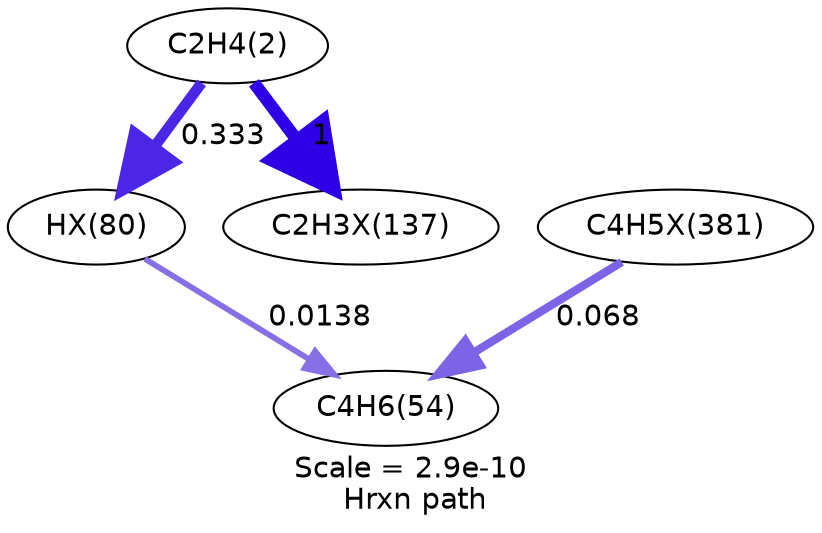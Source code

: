 digraph reaction_paths {
center=1;
s5 -> s22[fontname="Helvetica", style="setlinewidth(5.17)", arrowsize=2.59, color="0.7, 0.833, 0.9"
, label=" 0.333"];
s5 -> s23[fontname="Helvetica", style="setlinewidth(6)", arrowsize=3, color="0.7, 1.5, 0.9"
, label=" 1"];
s22 -> s15[fontname="Helvetica", style="setlinewidth(2.77)", arrowsize=1.38, color="0.7, 0.514, 0.9"
, label=" 0.0138"];
s29 -> s15[fontname="Helvetica", style="setlinewidth(3.97)", arrowsize=1.99, color="0.7, 0.568, 0.9"
, label=" 0.068"];
s5 [ fontname="Helvetica", label="C2H4(2)"];
s15 [ fontname="Helvetica", label="C4H6(54)"];
s22 [ fontname="Helvetica", label="HX(80)"];
s23 [ fontname="Helvetica", label="C2H3X(137)"];
s29 [ fontname="Helvetica", label="C4H5X(381)"];
 label = "Scale = 2.9e-10\l Hrxn path";
 fontname = "Helvetica";
}
